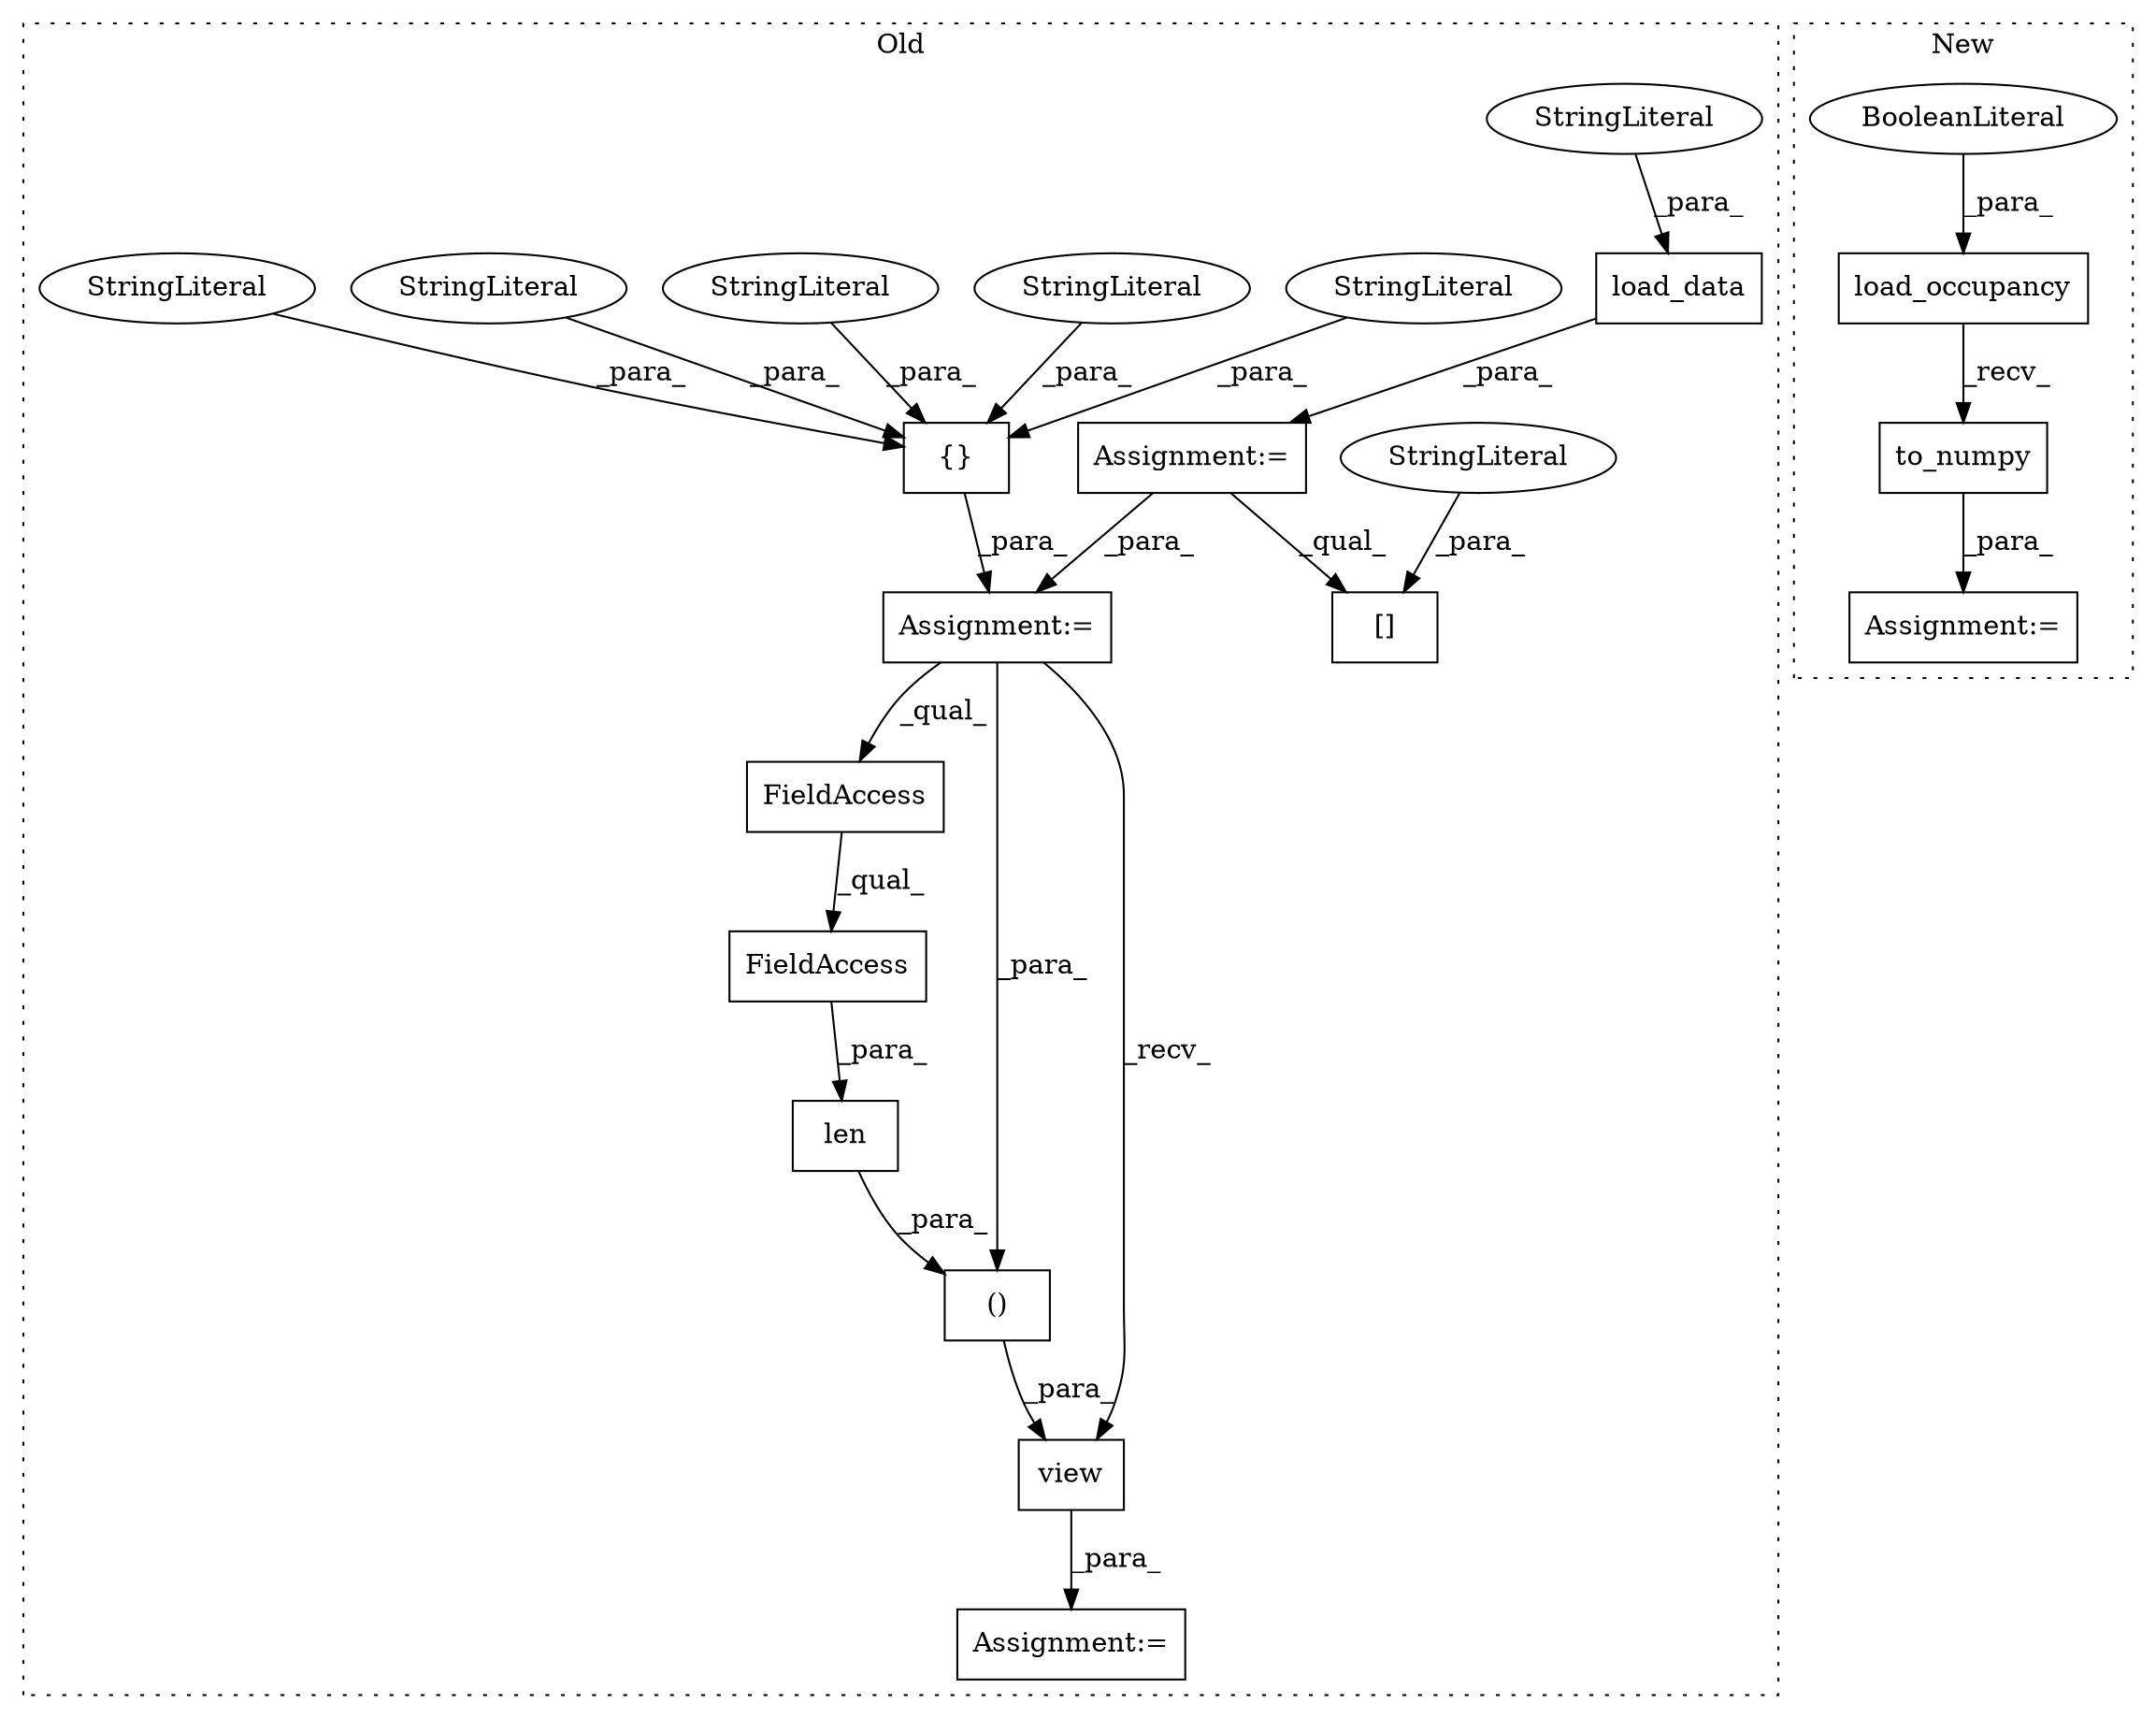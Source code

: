 digraph G {
subgraph cluster0 {
1 [label="len" a="32" s="2897,2914" l="4,1" shape="box"];
3 [label="Assignment:=" a="7" s="2832" l="1" shape="box"];
4 [label="()" a="106" s="2879" l="36" shape="box"];
5 [label="{}" a="4" s="2765,2824" l="1,1" shape="box"];
6 [label="view" a="32" s="2869,2915" l="10,2" shape="box"];
7 [label="FieldAccess" a="22" s="2901" l="13" shape="box"];
9 [label="FieldAccess" a="22" s="2901" l="7" shape="box"];
12 [label="Assignment:=" a="7" s="2866" l="1" shape="box"];
13 [label="StringLiteral" a="45" s="2780" l="19" shape="ellipse"];
14 [label="StringLiteral" a="45" s="2814" l="10" shape="ellipse"];
15 [label="StringLiteral" a="45" s="2766" l="13" shape="ellipse"];
16 [label="StringLiteral" a="45" s="2808" l="5" shape="ellipse"];
17 [label="StringLiteral" a="45" s="2800" l="7" shape="ellipse"];
18 [label="Assignment:=" a="7" s="2710" l="1" shape="box"];
19 [label="[]" a="2" s="2925,2946" l="10,1" shape="box"];
20 [label="StringLiteral" a="45" s="2935" l="11" shape="ellipse"];
21 [label="load_data" a="32" s="2716,2737" l="10,1" shape="box"];
22 [label="StringLiteral" a="45" s="2726" l="11" shape="ellipse"];
label = "Old";
style="dotted";
}
subgraph cluster1 {
2 [label="load_occupancy" a="32" s="2358,2377" l="15,1" shape="box"];
8 [label="to_numpy" a="32" s="2379" l="10" shape="box"];
10 [label="BooleanLiteral" a="9" s="2373" l="4" shape="ellipse"];
11 [label="Assignment:=" a="7" s="2356" l="2" shape="box"];
label = "New";
style="dotted";
}
1 -> 4 [label="_para_"];
2 -> 8 [label="_recv_"];
3 -> 4 [label="_para_"];
3 -> 6 [label="_recv_"];
3 -> 9 [label="_qual_"];
4 -> 6 [label="_para_"];
5 -> 3 [label="_para_"];
6 -> 12 [label="_para_"];
7 -> 1 [label="_para_"];
8 -> 11 [label="_para_"];
9 -> 7 [label="_qual_"];
10 -> 2 [label="_para_"];
13 -> 5 [label="_para_"];
14 -> 5 [label="_para_"];
15 -> 5 [label="_para_"];
16 -> 5 [label="_para_"];
17 -> 5 [label="_para_"];
18 -> 19 [label="_qual_"];
18 -> 3 [label="_para_"];
20 -> 19 [label="_para_"];
21 -> 18 [label="_para_"];
22 -> 21 [label="_para_"];
}